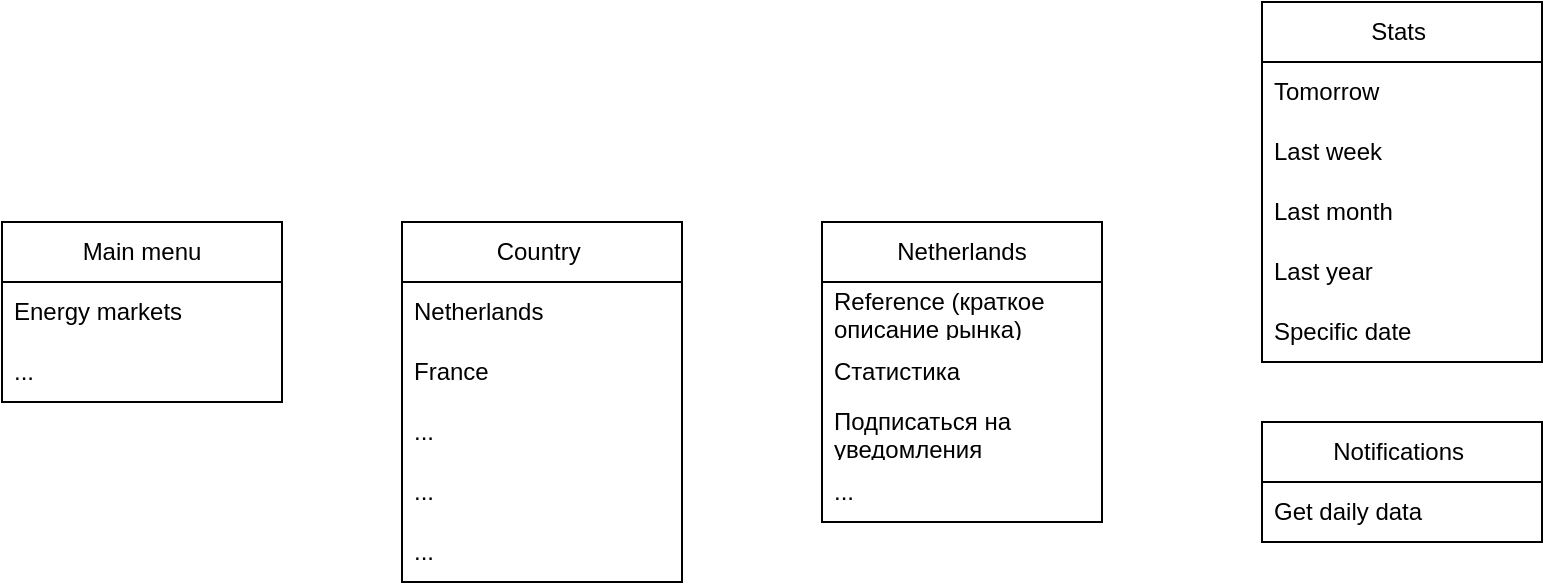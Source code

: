 <mxfile version="20.6.1" type="github"><diagram id="bLR-GLCvozgJtGVkFlwC" name="Страница 1"><mxGraphModel dx="1069" dy="674" grid="1" gridSize="10" guides="1" tooltips="1" connect="1" arrows="1" fold="1" page="1" pageScale="1" pageWidth="827" pageHeight="1169" math="0" shadow="0"><root><mxCell id="0"/><mxCell id="1" parent="0"/><mxCell id="tegZqeeAkal40hp_kFIH-2" value="Main menu" style="swimlane;fontStyle=0;childLayout=stackLayout;horizontal=1;startSize=30;horizontalStack=0;resizeParent=1;resizeParentMax=0;resizeLast=0;collapsible=1;marginBottom=0;whiteSpace=wrap;html=1;" vertex="1" parent="1"><mxGeometry x="170" y="210" width="140" height="90" as="geometry"/></mxCell><mxCell id="tegZqeeAkal40hp_kFIH-3" value="Energy markets&amp;nbsp;" style="text;strokeColor=none;fillColor=none;align=left;verticalAlign=middle;spacingLeft=4;spacingRight=4;overflow=hidden;points=[[0,0.5],[1,0.5]];portConstraint=eastwest;rotatable=0;whiteSpace=wrap;html=1;" vertex="1" parent="tegZqeeAkal40hp_kFIH-2"><mxGeometry y="30" width="140" height="30" as="geometry"/></mxCell><mxCell id="tegZqeeAkal40hp_kFIH-4" value="...&amp;nbsp;" style="text;strokeColor=none;fillColor=none;align=left;verticalAlign=middle;spacingLeft=4;spacingRight=4;overflow=hidden;points=[[0,0.5],[1,0.5]];portConstraint=eastwest;rotatable=0;whiteSpace=wrap;html=1;" vertex="1" parent="tegZqeeAkal40hp_kFIH-2"><mxGeometry y="60" width="140" height="30" as="geometry"/></mxCell><mxCell id="tegZqeeAkal40hp_kFIH-6" value="Country&amp;nbsp;" style="swimlane;fontStyle=0;childLayout=stackLayout;horizontal=1;startSize=30;horizontalStack=0;resizeParent=1;resizeParentMax=0;resizeLast=0;collapsible=1;marginBottom=0;whiteSpace=wrap;html=1;" vertex="1" parent="1"><mxGeometry x="370" y="210" width="140" height="180" as="geometry"/></mxCell><mxCell id="tegZqeeAkal40hp_kFIH-7" value="Netherlands" style="text;strokeColor=none;fillColor=none;align=left;verticalAlign=middle;spacingLeft=4;spacingRight=4;overflow=hidden;points=[[0,0.5],[1,0.5]];portConstraint=eastwest;rotatable=0;whiteSpace=wrap;html=1;" vertex="1" parent="tegZqeeAkal40hp_kFIH-6"><mxGeometry y="30" width="140" height="30" as="geometry"/></mxCell><mxCell id="tegZqeeAkal40hp_kFIH-8" value="France" style="text;strokeColor=none;fillColor=none;align=left;verticalAlign=middle;spacingLeft=4;spacingRight=4;overflow=hidden;points=[[0,0.5],[1,0.5]];portConstraint=eastwest;rotatable=0;whiteSpace=wrap;html=1;" vertex="1" parent="tegZqeeAkal40hp_kFIH-6"><mxGeometry y="60" width="140" height="30" as="geometry"/></mxCell><mxCell id="tegZqeeAkal40hp_kFIH-11" value="..." style="text;strokeColor=none;fillColor=none;align=left;verticalAlign=middle;spacingLeft=4;spacingRight=4;overflow=hidden;points=[[0,0.5],[1,0.5]];portConstraint=eastwest;rotatable=0;whiteSpace=wrap;html=1;" vertex="1" parent="tegZqeeAkal40hp_kFIH-6"><mxGeometry y="90" width="140" height="30" as="geometry"/></mxCell><mxCell id="tegZqeeAkal40hp_kFIH-10" value="..." style="text;strokeColor=none;fillColor=none;align=left;verticalAlign=middle;spacingLeft=4;spacingRight=4;overflow=hidden;points=[[0,0.5],[1,0.5]];portConstraint=eastwest;rotatable=0;whiteSpace=wrap;html=1;" vertex="1" parent="tegZqeeAkal40hp_kFIH-6"><mxGeometry y="120" width="140" height="30" as="geometry"/></mxCell><mxCell id="tegZqeeAkal40hp_kFIH-9" value="..." style="text;strokeColor=none;fillColor=none;align=left;verticalAlign=middle;spacingLeft=4;spacingRight=4;overflow=hidden;points=[[0,0.5],[1,0.5]];portConstraint=eastwest;rotatable=0;whiteSpace=wrap;html=1;" vertex="1" parent="tegZqeeAkal40hp_kFIH-6"><mxGeometry y="150" width="140" height="30" as="geometry"/></mxCell><mxCell id="tegZqeeAkal40hp_kFIH-15" value="Netherlands" style="swimlane;fontStyle=0;childLayout=stackLayout;horizontal=1;startSize=30;horizontalStack=0;resizeParent=1;resizeParentMax=0;resizeLast=0;collapsible=1;marginBottom=0;whiteSpace=wrap;html=1;" vertex="1" parent="1"><mxGeometry x="580" y="210" width="140" height="150" as="geometry"/></mxCell><mxCell id="tegZqeeAkal40hp_kFIH-16" value="Reference (краткое описание рынка)&amp;nbsp;" style="text;strokeColor=none;fillColor=none;align=left;verticalAlign=middle;spacingLeft=4;spacingRight=4;overflow=hidden;points=[[0,0.5],[1,0.5]];portConstraint=eastwest;rotatable=0;whiteSpace=wrap;html=1;" vertex="1" parent="tegZqeeAkal40hp_kFIH-15"><mxGeometry y="30" width="140" height="30" as="geometry"/></mxCell><mxCell id="tegZqeeAkal40hp_kFIH-18" value="Статистика" style="text;strokeColor=none;fillColor=none;align=left;verticalAlign=middle;spacingLeft=4;spacingRight=4;overflow=hidden;points=[[0,0.5],[1,0.5]];portConstraint=eastwest;rotatable=0;whiteSpace=wrap;html=1;" vertex="1" parent="tegZqeeAkal40hp_kFIH-15"><mxGeometry y="60" width="140" height="30" as="geometry"/></mxCell><mxCell id="tegZqeeAkal40hp_kFIH-19" value="Подписаться на уведомления&amp;nbsp;" style="text;strokeColor=none;fillColor=none;align=left;verticalAlign=middle;spacingLeft=4;spacingRight=4;overflow=hidden;points=[[0,0.5],[1,0.5]];portConstraint=eastwest;rotatable=0;whiteSpace=wrap;html=1;" vertex="1" parent="tegZqeeAkal40hp_kFIH-15"><mxGeometry y="90" width="140" height="30" as="geometry"/></mxCell><mxCell id="tegZqeeAkal40hp_kFIH-20" value="..." style="text;strokeColor=none;fillColor=none;align=left;verticalAlign=middle;spacingLeft=4;spacingRight=4;overflow=hidden;points=[[0,0.5],[1,0.5]];portConstraint=eastwest;rotatable=0;whiteSpace=wrap;html=1;" vertex="1" parent="tegZqeeAkal40hp_kFIH-15"><mxGeometry y="120" width="140" height="30" as="geometry"/></mxCell><mxCell id="tegZqeeAkal40hp_kFIH-22" value="Stats&amp;nbsp;" style="swimlane;fontStyle=0;childLayout=stackLayout;horizontal=1;startSize=30;horizontalStack=0;resizeParent=1;resizeParentMax=0;resizeLast=0;collapsible=1;marginBottom=0;whiteSpace=wrap;html=1;" vertex="1" parent="1"><mxGeometry x="800" y="100" width="140" height="180" as="geometry"/></mxCell><mxCell id="tegZqeeAkal40hp_kFIH-23" value="Tomorrow" style="text;strokeColor=none;fillColor=none;align=left;verticalAlign=middle;spacingLeft=4;spacingRight=4;overflow=hidden;points=[[0,0.5],[1,0.5]];portConstraint=eastwest;rotatable=0;whiteSpace=wrap;html=1;" vertex="1" parent="tegZqeeAkal40hp_kFIH-22"><mxGeometry y="30" width="140" height="30" as="geometry"/></mxCell><mxCell id="tegZqeeAkal40hp_kFIH-24" value="Last week&amp;nbsp;" style="text;strokeColor=none;fillColor=none;align=left;verticalAlign=middle;spacingLeft=4;spacingRight=4;overflow=hidden;points=[[0,0.5],[1,0.5]];portConstraint=eastwest;rotatable=0;whiteSpace=wrap;html=1;" vertex="1" parent="tegZqeeAkal40hp_kFIH-22"><mxGeometry y="60" width="140" height="30" as="geometry"/></mxCell><mxCell id="tegZqeeAkal40hp_kFIH-25" value="Last month&amp;nbsp;" style="text;strokeColor=none;fillColor=none;align=left;verticalAlign=middle;spacingLeft=4;spacingRight=4;overflow=hidden;points=[[0,0.5],[1,0.5]];portConstraint=eastwest;rotatable=0;whiteSpace=wrap;html=1;" vertex="1" parent="tegZqeeAkal40hp_kFIH-22"><mxGeometry y="90" width="140" height="30" as="geometry"/></mxCell><mxCell id="tegZqeeAkal40hp_kFIH-26" value="Last year&amp;nbsp;" style="text;strokeColor=none;fillColor=none;align=left;verticalAlign=middle;spacingLeft=4;spacingRight=4;overflow=hidden;points=[[0,0.5],[1,0.5]];portConstraint=eastwest;rotatable=0;whiteSpace=wrap;html=1;" vertex="1" parent="tegZqeeAkal40hp_kFIH-22"><mxGeometry y="120" width="140" height="30" as="geometry"/></mxCell><mxCell id="tegZqeeAkal40hp_kFIH-27" value="Specific date&amp;nbsp;" style="text;strokeColor=none;fillColor=none;align=left;verticalAlign=middle;spacingLeft=4;spacingRight=4;overflow=hidden;points=[[0,0.5],[1,0.5]];portConstraint=eastwest;rotatable=0;whiteSpace=wrap;html=1;" vertex="1" parent="tegZqeeAkal40hp_kFIH-22"><mxGeometry y="150" width="140" height="30" as="geometry"/></mxCell><mxCell id="tegZqeeAkal40hp_kFIH-28" value="Notifications&amp;nbsp;" style="swimlane;fontStyle=0;childLayout=stackLayout;horizontal=1;startSize=30;horizontalStack=0;resizeParent=1;resizeParentMax=0;resizeLast=0;collapsible=1;marginBottom=0;whiteSpace=wrap;html=1;" vertex="1" parent="1"><mxGeometry x="800" y="310" width="140" height="60" as="geometry"/></mxCell><mxCell id="tegZqeeAkal40hp_kFIH-29" value="Get daily data&amp;nbsp;" style="text;strokeColor=none;fillColor=none;align=left;verticalAlign=middle;spacingLeft=4;spacingRight=4;overflow=hidden;points=[[0,0.5],[1,0.5]];portConstraint=eastwest;rotatable=0;whiteSpace=wrap;html=1;" vertex="1" parent="tegZqeeAkal40hp_kFIH-28"><mxGeometry y="30" width="140" height="30" as="geometry"/></mxCell></root></mxGraphModel></diagram></mxfile>